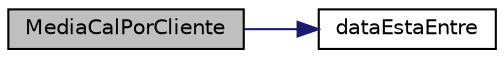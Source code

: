 digraph "MediaCalPorCliente"
{
 // LATEX_PDF_SIZE
  edge [fontname="Helvetica",fontsize="10",labelfontname="Helvetica",labelfontsize="10"];
  node [fontname="Helvetica",fontsize="10",shape=record];
  rankdir="LR";
  Node1 [label="MediaCalPorCliente",height=0.2,width=0.4,color="black", fillcolor="grey75", style="filled", fontcolor="black",tooltip="Função que faz a media de calorias de todos os clientes entre 2 datas pedidas."];
  Node1 -> Node2 [color="midnightblue",fontsize="10",style="solid",fontname="Helvetica"];
  Node2 [label="dataEstaEntre",height=0.2,width=0.4,color="black", fillcolor="white", style="filled",URL="$Alimentos_8c.html#a95fc2869bf817ef748e5bed8e22b21fb",tooltip="Função que valida se a data está entre outras duas datas."];
}
